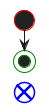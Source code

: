 {
  "sha1": "ogef1jtf5pt0mc6puxnyabdkp4q9t64",
  "insertion": {
    "when": "2025-06-11T17:10:47.474Z",
    "url": "https://github.com/plantuml/plantuml/pull/2229",
    "user": "plantuml@gmail.com"
  }
}
@startuml
<style>
start {
    LineColor #red
    LineThickness 5
}
stop {
    LineColor #green
    LineThickness 5
}
end {
    LineColor #blue
    LineThickness 5
}
</style>
start
stop
end
@enduml
